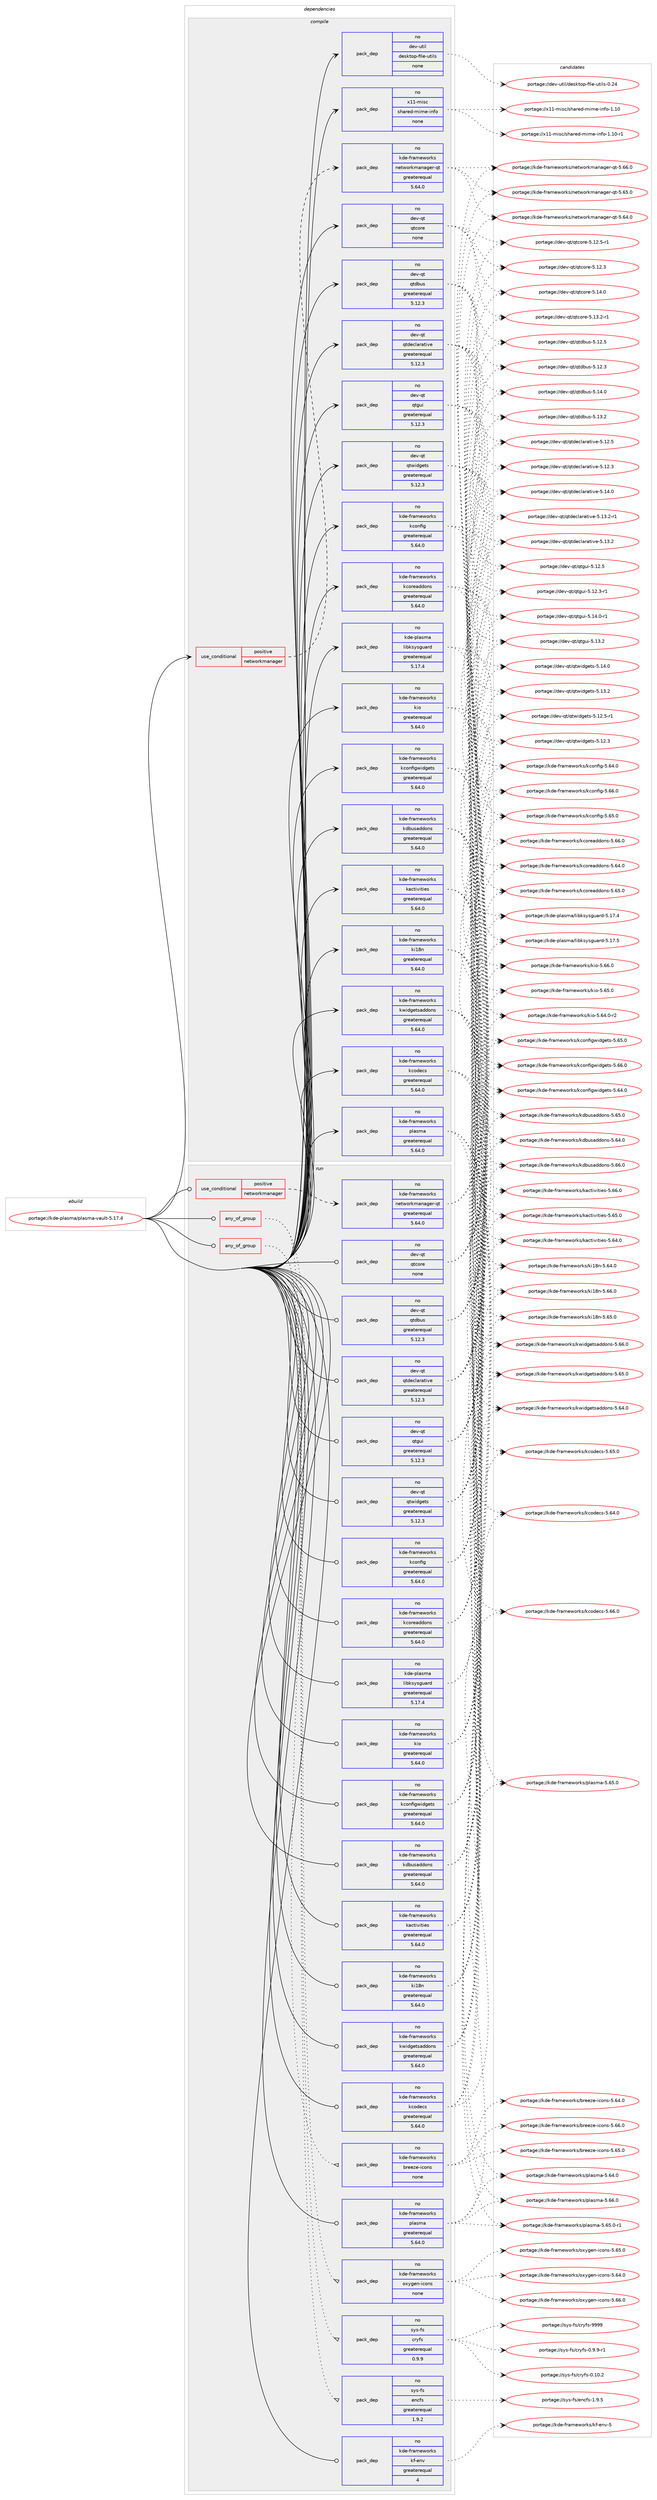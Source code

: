 digraph prolog {

# *************
# Graph options
# *************

newrank=true;
concentrate=true;
compound=true;
graph [rankdir=LR,fontname=Helvetica,fontsize=10,ranksep=1.5];#, ranksep=2.5, nodesep=0.2];
edge  [arrowhead=vee];
node  [fontname=Helvetica,fontsize=10];

# **********
# The ebuild
# **********

subgraph cluster_leftcol {
color=gray;
label=<<i>ebuild</i>>;
id [label="portage://kde-plasma/plasma-vault-5.17.4", color=red, width=4, href="../kde-plasma/plasma-vault-5.17.4.svg"];
}

# ****************
# The dependencies
# ****************

subgraph cluster_midcol {
color=gray;
label=<<i>dependencies</i>>;
subgraph cluster_compile {
fillcolor="#eeeeee";
style=filled;
label=<<i>compile</i>>;
subgraph cond54810 {
dependency239453 [label=<<TABLE BORDER="0" CELLBORDER="1" CELLSPACING="0" CELLPADDING="4"><TR><TD ROWSPAN="3" CELLPADDING="10">use_conditional</TD></TR><TR><TD>positive</TD></TR><TR><TD>networkmanager</TD></TR></TABLE>>, shape=none, color=red];
subgraph pack180935 {
dependency239454 [label=<<TABLE BORDER="0" CELLBORDER="1" CELLSPACING="0" CELLPADDING="4" WIDTH="220"><TR><TD ROWSPAN="6" CELLPADDING="30">pack_dep</TD></TR><TR><TD WIDTH="110">no</TD></TR><TR><TD>kde-frameworks</TD></TR><TR><TD>networkmanager-qt</TD></TR><TR><TD>greaterequal</TD></TR><TR><TD>5.64.0</TD></TR></TABLE>>, shape=none, color=blue];
}
dependency239453:e -> dependency239454:w [weight=20,style="dashed",arrowhead="vee"];
}
id:e -> dependency239453:w [weight=20,style="solid",arrowhead="vee"];
subgraph pack180936 {
dependency239455 [label=<<TABLE BORDER="0" CELLBORDER="1" CELLSPACING="0" CELLPADDING="4" WIDTH="220"><TR><TD ROWSPAN="6" CELLPADDING="30">pack_dep</TD></TR><TR><TD WIDTH="110">no</TD></TR><TR><TD>dev-qt</TD></TR><TR><TD>qtcore</TD></TR><TR><TD>none</TD></TR><TR><TD></TD></TR></TABLE>>, shape=none, color=blue];
}
id:e -> dependency239455:w [weight=20,style="solid",arrowhead="vee"];
subgraph pack180937 {
dependency239456 [label=<<TABLE BORDER="0" CELLBORDER="1" CELLSPACING="0" CELLPADDING="4" WIDTH="220"><TR><TD ROWSPAN="6" CELLPADDING="30">pack_dep</TD></TR><TR><TD WIDTH="110">no</TD></TR><TR><TD>dev-qt</TD></TR><TR><TD>qtdbus</TD></TR><TR><TD>greaterequal</TD></TR><TR><TD>5.12.3</TD></TR></TABLE>>, shape=none, color=blue];
}
id:e -> dependency239456:w [weight=20,style="solid",arrowhead="vee"];
subgraph pack180938 {
dependency239457 [label=<<TABLE BORDER="0" CELLBORDER="1" CELLSPACING="0" CELLPADDING="4" WIDTH="220"><TR><TD ROWSPAN="6" CELLPADDING="30">pack_dep</TD></TR><TR><TD WIDTH="110">no</TD></TR><TR><TD>dev-qt</TD></TR><TR><TD>qtdeclarative</TD></TR><TR><TD>greaterequal</TD></TR><TR><TD>5.12.3</TD></TR></TABLE>>, shape=none, color=blue];
}
id:e -> dependency239457:w [weight=20,style="solid",arrowhead="vee"];
subgraph pack180939 {
dependency239458 [label=<<TABLE BORDER="0" CELLBORDER="1" CELLSPACING="0" CELLPADDING="4" WIDTH="220"><TR><TD ROWSPAN="6" CELLPADDING="30">pack_dep</TD></TR><TR><TD WIDTH="110">no</TD></TR><TR><TD>dev-qt</TD></TR><TR><TD>qtgui</TD></TR><TR><TD>greaterequal</TD></TR><TR><TD>5.12.3</TD></TR></TABLE>>, shape=none, color=blue];
}
id:e -> dependency239458:w [weight=20,style="solid",arrowhead="vee"];
subgraph pack180940 {
dependency239459 [label=<<TABLE BORDER="0" CELLBORDER="1" CELLSPACING="0" CELLPADDING="4" WIDTH="220"><TR><TD ROWSPAN="6" CELLPADDING="30">pack_dep</TD></TR><TR><TD WIDTH="110">no</TD></TR><TR><TD>dev-qt</TD></TR><TR><TD>qtwidgets</TD></TR><TR><TD>greaterequal</TD></TR><TR><TD>5.12.3</TD></TR></TABLE>>, shape=none, color=blue];
}
id:e -> dependency239459:w [weight=20,style="solid",arrowhead="vee"];
subgraph pack180941 {
dependency239460 [label=<<TABLE BORDER="0" CELLBORDER="1" CELLSPACING="0" CELLPADDING="4" WIDTH="220"><TR><TD ROWSPAN="6" CELLPADDING="30">pack_dep</TD></TR><TR><TD WIDTH="110">no</TD></TR><TR><TD>dev-util</TD></TR><TR><TD>desktop-file-utils</TD></TR><TR><TD>none</TD></TR><TR><TD></TD></TR></TABLE>>, shape=none, color=blue];
}
id:e -> dependency239460:w [weight=20,style="solid",arrowhead="vee"];
subgraph pack180942 {
dependency239461 [label=<<TABLE BORDER="0" CELLBORDER="1" CELLSPACING="0" CELLPADDING="4" WIDTH="220"><TR><TD ROWSPAN="6" CELLPADDING="30">pack_dep</TD></TR><TR><TD WIDTH="110">no</TD></TR><TR><TD>kde-frameworks</TD></TR><TR><TD>kactivities</TD></TR><TR><TD>greaterequal</TD></TR><TR><TD>5.64.0</TD></TR></TABLE>>, shape=none, color=blue];
}
id:e -> dependency239461:w [weight=20,style="solid",arrowhead="vee"];
subgraph pack180943 {
dependency239462 [label=<<TABLE BORDER="0" CELLBORDER="1" CELLSPACING="0" CELLPADDING="4" WIDTH="220"><TR><TD ROWSPAN="6" CELLPADDING="30">pack_dep</TD></TR><TR><TD WIDTH="110">no</TD></TR><TR><TD>kde-frameworks</TD></TR><TR><TD>kcodecs</TD></TR><TR><TD>greaterequal</TD></TR><TR><TD>5.64.0</TD></TR></TABLE>>, shape=none, color=blue];
}
id:e -> dependency239462:w [weight=20,style="solid",arrowhead="vee"];
subgraph pack180944 {
dependency239463 [label=<<TABLE BORDER="0" CELLBORDER="1" CELLSPACING="0" CELLPADDING="4" WIDTH="220"><TR><TD ROWSPAN="6" CELLPADDING="30">pack_dep</TD></TR><TR><TD WIDTH="110">no</TD></TR><TR><TD>kde-frameworks</TD></TR><TR><TD>kconfig</TD></TR><TR><TD>greaterequal</TD></TR><TR><TD>5.64.0</TD></TR></TABLE>>, shape=none, color=blue];
}
id:e -> dependency239463:w [weight=20,style="solid",arrowhead="vee"];
subgraph pack180945 {
dependency239464 [label=<<TABLE BORDER="0" CELLBORDER="1" CELLSPACING="0" CELLPADDING="4" WIDTH="220"><TR><TD ROWSPAN="6" CELLPADDING="30">pack_dep</TD></TR><TR><TD WIDTH="110">no</TD></TR><TR><TD>kde-frameworks</TD></TR><TR><TD>kconfigwidgets</TD></TR><TR><TD>greaterequal</TD></TR><TR><TD>5.64.0</TD></TR></TABLE>>, shape=none, color=blue];
}
id:e -> dependency239464:w [weight=20,style="solid",arrowhead="vee"];
subgraph pack180946 {
dependency239465 [label=<<TABLE BORDER="0" CELLBORDER="1" CELLSPACING="0" CELLPADDING="4" WIDTH="220"><TR><TD ROWSPAN="6" CELLPADDING="30">pack_dep</TD></TR><TR><TD WIDTH="110">no</TD></TR><TR><TD>kde-frameworks</TD></TR><TR><TD>kcoreaddons</TD></TR><TR><TD>greaterequal</TD></TR><TR><TD>5.64.0</TD></TR></TABLE>>, shape=none, color=blue];
}
id:e -> dependency239465:w [weight=20,style="solid",arrowhead="vee"];
subgraph pack180947 {
dependency239466 [label=<<TABLE BORDER="0" CELLBORDER="1" CELLSPACING="0" CELLPADDING="4" WIDTH="220"><TR><TD ROWSPAN="6" CELLPADDING="30">pack_dep</TD></TR><TR><TD WIDTH="110">no</TD></TR><TR><TD>kde-frameworks</TD></TR><TR><TD>kdbusaddons</TD></TR><TR><TD>greaterequal</TD></TR><TR><TD>5.64.0</TD></TR></TABLE>>, shape=none, color=blue];
}
id:e -> dependency239466:w [weight=20,style="solid",arrowhead="vee"];
subgraph pack180948 {
dependency239467 [label=<<TABLE BORDER="0" CELLBORDER="1" CELLSPACING="0" CELLPADDING="4" WIDTH="220"><TR><TD ROWSPAN="6" CELLPADDING="30">pack_dep</TD></TR><TR><TD WIDTH="110">no</TD></TR><TR><TD>kde-frameworks</TD></TR><TR><TD>ki18n</TD></TR><TR><TD>greaterequal</TD></TR><TR><TD>5.64.0</TD></TR></TABLE>>, shape=none, color=blue];
}
id:e -> dependency239467:w [weight=20,style="solid",arrowhead="vee"];
subgraph pack180949 {
dependency239468 [label=<<TABLE BORDER="0" CELLBORDER="1" CELLSPACING="0" CELLPADDING="4" WIDTH="220"><TR><TD ROWSPAN="6" CELLPADDING="30">pack_dep</TD></TR><TR><TD WIDTH="110">no</TD></TR><TR><TD>kde-frameworks</TD></TR><TR><TD>kio</TD></TR><TR><TD>greaterequal</TD></TR><TR><TD>5.64.0</TD></TR></TABLE>>, shape=none, color=blue];
}
id:e -> dependency239468:w [weight=20,style="solid",arrowhead="vee"];
subgraph pack180950 {
dependency239469 [label=<<TABLE BORDER="0" CELLBORDER="1" CELLSPACING="0" CELLPADDING="4" WIDTH="220"><TR><TD ROWSPAN="6" CELLPADDING="30">pack_dep</TD></TR><TR><TD WIDTH="110">no</TD></TR><TR><TD>kde-frameworks</TD></TR><TR><TD>kwidgetsaddons</TD></TR><TR><TD>greaterequal</TD></TR><TR><TD>5.64.0</TD></TR></TABLE>>, shape=none, color=blue];
}
id:e -> dependency239469:w [weight=20,style="solid",arrowhead="vee"];
subgraph pack180951 {
dependency239470 [label=<<TABLE BORDER="0" CELLBORDER="1" CELLSPACING="0" CELLPADDING="4" WIDTH="220"><TR><TD ROWSPAN="6" CELLPADDING="30">pack_dep</TD></TR><TR><TD WIDTH="110">no</TD></TR><TR><TD>kde-frameworks</TD></TR><TR><TD>plasma</TD></TR><TR><TD>greaterequal</TD></TR><TR><TD>5.64.0</TD></TR></TABLE>>, shape=none, color=blue];
}
id:e -> dependency239470:w [weight=20,style="solid",arrowhead="vee"];
subgraph pack180952 {
dependency239471 [label=<<TABLE BORDER="0" CELLBORDER="1" CELLSPACING="0" CELLPADDING="4" WIDTH="220"><TR><TD ROWSPAN="6" CELLPADDING="30">pack_dep</TD></TR><TR><TD WIDTH="110">no</TD></TR><TR><TD>kde-plasma</TD></TR><TR><TD>libksysguard</TD></TR><TR><TD>greaterequal</TD></TR><TR><TD>5.17.4</TD></TR></TABLE>>, shape=none, color=blue];
}
id:e -> dependency239471:w [weight=20,style="solid",arrowhead="vee"];
subgraph pack180953 {
dependency239472 [label=<<TABLE BORDER="0" CELLBORDER="1" CELLSPACING="0" CELLPADDING="4" WIDTH="220"><TR><TD ROWSPAN="6" CELLPADDING="30">pack_dep</TD></TR><TR><TD WIDTH="110">no</TD></TR><TR><TD>x11-misc</TD></TR><TR><TD>shared-mime-info</TD></TR><TR><TD>none</TD></TR><TR><TD></TD></TR></TABLE>>, shape=none, color=blue];
}
id:e -> dependency239472:w [weight=20,style="solid",arrowhead="vee"];
}
subgraph cluster_compileandrun {
fillcolor="#eeeeee";
style=filled;
label=<<i>compile and run</i>>;
}
subgraph cluster_run {
fillcolor="#eeeeee";
style=filled;
label=<<i>run</i>>;
subgraph any3523 {
dependency239473 [label=<<TABLE BORDER="0" CELLBORDER="1" CELLSPACING="0" CELLPADDING="4"><TR><TD CELLPADDING="10">any_of_group</TD></TR></TABLE>>, shape=none, color=red];subgraph pack180954 {
dependency239474 [label=<<TABLE BORDER="0" CELLBORDER="1" CELLSPACING="0" CELLPADDING="4" WIDTH="220"><TR><TD ROWSPAN="6" CELLPADDING="30">pack_dep</TD></TR><TR><TD WIDTH="110">no</TD></TR><TR><TD>kde-frameworks</TD></TR><TR><TD>breeze-icons</TD></TR><TR><TD>none</TD></TR><TR><TD></TD></TR></TABLE>>, shape=none, color=blue];
}
dependency239473:e -> dependency239474:w [weight=20,style="dotted",arrowhead="oinv"];
subgraph pack180955 {
dependency239475 [label=<<TABLE BORDER="0" CELLBORDER="1" CELLSPACING="0" CELLPADDING="4" WIDTH="220"><TR><TD ROWSPAN="6" CELLPADDING="30">pack_dep</TD></TR><TR><TD WIDTH="110">no</TD></TR><TR><TD>kde-frameworks</TD></TR><TR><TD>oxygen-icons</TD></TR><TR><TD>none</TD></TR><TR><TD></TD></TR></TABLE>>, shape=none, color=blue];
}
dependency239473:e -> dependency239475:w [weight=20,style="dotted",arrowhead="oinv"];
}
id:e -> dependency239473:w [weight=20,style="solid",arrowhead="odot"];
subgraph any3524 {
dependency239476 [label=<<TABLE BORDER="0" CELLBORDER="1" CELLSPACING="0" CELLPADDING="4"><TR><TD CELLPADDING="10">any_of_group</TD></TR></TABLE>>, shape=none, color=red];subgraph pack180956 {
dependency239477 [label=<<TABLE BORDER="0" CELLBORDER="1" CELLSPACING="0" CELLPADDING="4" WIDTH="220"><TR><TD ROWSPAN="6" CELLPADDING="30">pack_dep</TD></TR><TR><TD WIDTH="110">no</TD></TR><TR><TD>sys-fs</TD></TR><TR><TD>cryfs</TD></TR><TR><TD>greaterequal</TD></TR><TR><TD>0.9.9</TD></TR></TABLE>>, shape=none, color=blue];
}
dependency239476:e -> dependency239477:w [weight=20,style="dotted",arrowhead="oinv"];
subgraph pack180957 {
dependency239478 [label=<<TABLE BORDER="0" CELLBORDER="1" CELLSPACING="0" CELLPADDING="4" WIDTH="220"><TR><TD ROWSPAN="6" CELLPADDING="30">pack_dep</TD></TR><TR><TD WIDTH="110">no</TD></TR><TR><TD>sys-fs</TD></TR><TR><TD>encfs</TD></TR><TR><TD>greaterequal</TD></TR><TR><TD>1.9.2</TD></TR></TABLE>>, shape=none, color=blue];
}
dependency239476:e -> dependency239478:w [weight=20,style="dotted",arrowhead="oinv"];
}
id:e -> dependency239476:w [weight=20,style="solid",arrowhead="odot"];
subgraph cond54811 {
dependency239479 [label=<<TABLE BORDER="0" CELLBORDER="1" CELLSPACING="0" CELLPADDING="4"><TR><TD ROWSPAN="3" CELLPADDING="10">use_conditional</TD></TR><TR><TD>positive</TD></TR><TR><TD>networkmanager</TD></TR></TABLE>>, shape=none, color=red];
subgraph pack180958 {
dependency239480 [label=<<TABLE BORDER="0" CELLBORDER="1" CELLSPACING="0" CELLPADDING="4" WIDTH="220"><TR><TD ROWSPAN="6" CELLPADDING="30">pack_dep</TD></TR><TR><TD WIDTH="110">no</TD></TR><TR><TD>kde-frameworks</TD></TR><TR><TD>networkmanager-qt</TD></TR><TR><TD>greaterequal</TD></TR><TR><TD>5.64.0</TD></TR></TABLE>>, shape=none, color=blue];
}
dependency239479:e -> dependency239480:w [weight=20,style="dashed",arrowhead="vee"];
}
id:e -> dependency239479:w [weight=20,style="solid",arrowhead="odot"];
subgraph pack180959 {
dependency239481 [label=<<TABLE BORDER="0" CELLBORDER="1" CELLSPACING="0" CELLPADDING="4" WIDTH="220"><TR><TD ROWSPAN="6" CELLPADDING="30">pack_dep</TD></TR><TR><TD WIDTH="110">no</TD></TR><TR><TD>dev-qt</TD></TR><TR><TD>qtcore</TD></TR><TR><TD>none</TD></TR><TR><TD></TD></TR></TABLE>>, shape=none, color=blue];
}
id:e -> dependency239481:w [weight=20,style="solid",arrowhead="odot"];
subgraph pack180960 {
dependency239482 [label=<<TABLE BORDER="0" CELLBORDER="1" CELLSPACING="0" CELLPADDING="4" WIDTH="220"><TR><TD ROWSPAN="6" CELLPADDING="30">pack_dep</TD></TR><TR><TD WIDTH="110">no</TD></TR><TR><TD>dev-qt</TD></TR><TR><TD>qtdbus</TD></TR><TR><TD>greaterequal</TD></TR><TR><TD>5.12.3</TD></TR></TABLE>>, shape=none, color=blue];
}
id:e -> dependency239482:w [weight=20,style="solid",arrowhead="odot"];
subgraph pack180961 {
dependency239483 [label=<<TABLE BORDER="0" CELLBORDER="1" CELLSPACING="0" CELLPADDING="4" WIDTH="220"><TR><TD ROWSPAN="6" CELLPADDING="30">pack_dep</TD></TR><TR><TD WIDTH="110">no</TD></TR><TR><TD>dev-qt</TD></TR><TR><TD>qtdeclarative</TD></TR><TR><TD>greaterequal</TD></TR><TR><TD>5.12.3</TD></TR></TABLE>>, shape=none, color=blue];
}
id:e -> dependency239483:w [weight=20,style="solid",arrowhead="odot"];
subgraph pack180962 {
dependency239484 [label=<<TABLE BORDER="0" CELLBORDER="1" CELLSPACING="0" CELLPADDING="4" WIDTH="220"><TR><TD ROWSPAN="6" CELLPADDING="30">pack_dep</TD></TR><TR><TD WIDTH="110">no</TD></TR><TR><TD>dev-qt</TD></TR><TR><TD>qtgui</TD></TR><TR><TD>greaterequal</TD></TR><TR><TD>5.12.3</TD></TR></TABLE>>, shape=none, color=blue];
}
id:e -> dependency239484:w [weight=20,style="solid",arrowhead="odot"];
subgraph pack180963 {
dependency239485 [label=<<TABLE BORDER="0" CELLBORDER="1" CELLSPACING="0" CELLPADDING="4" WIDTH="220"><TR><TD ROWSPAN="6" CELLPADDING="30">pack_dep</TD></TR><TR><TD WIDTH="110">no</TD></TR><TR><TD>dev-qt</TD></TR><TR><TD>qtwidgets</TD></TR><TR><TD>greaterequal</TD></TR><TR><TD>5.12.3</TD></TR></TABLE>>, shape=none, color=blue];
}
id:e -> dependency239485:w [weight=20,style="solid",arrowhead="odot"];
subgraph pack180964 {
dependency239486 [label=<<TABLE BORDER="0" CELLBORDER="1" CELLSPACING="0" CELLPADDING="4" WIDTH="220"><TR><TD ROWSPAN="6" CELLPADDING="30">pack_dep</TD></TR><TR><TD WIDTH="110">no</TD></TR><TR><TD>kde-frameworks</TD></TR><TR><TD>kactivities</TD></TR><TR><TD>greaterequal</TD></TR><TR><TD>5.64.0</TD></TR></TABLE>>, shape=none, color=blue];
}
id:e -> dependency239486:w [weight=20,style="solid",arrowhead="odot"];
subgraph pack180965 {
dependency239487 [label=<<TABLE BORDER="0" CELLBORDER="1" CELLSPACING="0" CELLPADDING="4" WIDTH="220"><TR><TD ROWSPAN="6" CELLPADDING="30">pack_dep</TD></TR><TR><TD WIDTH="110">no</TD></TR><TR><TD>kde-frameworks</TD></TR><TR><TD>kcodecs</TD></TR><TR><TD>greaterequal</TD></TR><TR><TD>5.64.0</TD></TR></TABLE>>, shape=none, color=blue];
}
id:e -> dependency239487:w [weight=20,style="solid",arrowhead="odot"];
subgraph pack180966 {
dependency239488 [label=<<TABLE BORDER="0" CELLBORDER="1" CELLSPACING="0" CELLPADDING="4" WIDTH="220"><TR><TD ROWSPAN="6" CELLPADDING="30">pack_dep</TD></TR><TR><TD WIDTH="110">no</TD></TR><TR><TD>kde-frameworks</TD></TR><TR><TD>kconfig</TD></TR><TR><TD>greaterequal</TD></TR><TR><TD>5.64.0</TD></TR></TABLE>>, shape=none, color=blue];
}
id:e -> dependency239488:w [weight=20,style="solid",arrowhead="odot"];
subgraph pack180967 {
dependency239489 [label=<<TABLE BORDER="0" CELLBORDER="1" CELLSPACING="0" CELLPADDING="4" WIDTH="220"><TR><TD ROWSPAN="6" CELLPADDING="30">pack_dep</TD></TR><TR><TD WIDTH="110">no</TD></TR><TR><TD>kde-frameworks</TD></TR><TR><TD>kconfigwidgets</TD></TR><TR><TD>greaterequal</TD></TR><TR><TD>5.64.0</TD></TR></TABLE>>, shape=none, color=blue];
}
id:e -> dependency239489:w [weight=20,style="solid",arrowhead="odot"];
subgraph pack180968 {
dependency239490 [label=<<TABLE BORDER="0" CELLBORDER="1" CELLSPACING="0" CELLPADDING="4" WIDTH="220"><TR><TD ROWSPAN="6" CELLPADDING="30">pack_dep</TD></TR><TR><TD WIDTH="110">no</TD></TR><TR><TD>kde-frameworks</TD></TR><TR><TD>kcoreaddons</TD></TR><TR><TD>greaterequal</TD></TR><TR><TD>5.64.0</TD></TR></TABLE>>, shape=none, color=blue];
}
id:e -> dependency239490:w [weight=20,style="solid",arrowhead="odot"];
subgraph pack180969 {
dependency239491 [label=<<TABLE BORDER="0" CELLBORDER="1" CELLSPACING="0" CELLPADDING="4" WIDTH="220"><TR><TD ROWSPAN="6" CELLPADDING="30">pack_dep</TD></TR><TR><TD WIDTH="110">no</TD></TR><TR><TD>kde-frameworks</TD></TR><TR><TD>kdbusaddons</TD></TR><TR><TD>greaterequal</TD></TR><TR><TD>5.64.0</TD></TR></TABLE>>, shape=none, color=blue];
}
id:e -> dependency239491:w [weight=20,style="solid",arrowhead="odot"];
subgraph pack180970 {
dependency239492 [label=<<TABLE BORDER="0" CELLBORDER="1" CELLSPACING="0" CELLPADDING="4" WIDTH="220"><TR><TD ROWSPAN="6" CELLPADDING="30">pack_dep</TD></TR><TR><TD WIDTH="110">no</TD></TR><TR><TD>kde-frameworks</TD></TR><TR><TD>kf-env</TD></TR><TR><TD>greaterequal</TD></TR><TR><TD>4</TD></TR></TABLE>>, shape=none, color=blue];
}
id:e -> dependency239492:w [weight=20,style="solid",arrowhead="odot"];
subgraph pack180971 {
dependency239493 [label=<<TABLE BORDER="0" CELLBORDER="1" CELLSPACING="0" CELLPADDING="4" WIDTH="220"><TR><TD ROWSPAN="6" CELLPADDING="30">pack_dep</TD></TR><TR><TD WIDTH="110">no</TD></TR><TR><TD>kde-frameworks</TD></TR><TR><TD>ki18n</TD></TR><TR><TD>greaterequal</TD></TR><TR><TD>5.64.0</TD></TR></TABLE>>, shape=none, color=blue];
}
id:e -> dependency239493:w [weight=20,style="solid",arrowhead="odot"];
subgraph pack180972 {
dependency239494 [label=<<TABLE BORDER="0" CELLBORDER="1" CELLSPACING="0" CELLPADDING="4" WIDTH="220"><TR><TD ROWSPAN="6" CELLPADDING="30">pack_dep</TD></TR><TR><TD WIDTH="110">no</TD></TR><TR><TD>kde-frameworks</TD></TR><TR><TD>kio</TD></TR><TR><TD>greaterequal</TD></TR><TR><TD>5.64.0</TD></TR></TABLE>>, shape=none, color=blue];
}
id:e -> dependency239494:w [weight=20,style="solid",arrowhead="odot"];
subgraph pack180973 {
dependency239495 [label=<<TABLE BORDER="0" CELLBORDER="1" CELLSPACING="0" CELLPADDING="4" WIDTH="220"><TR><TD ROWSPAN="6" CELLPADDING="30">pack_dep</TD></TR><TR><TD WIDTH="110">no</TD></TR><TR><TD>kde-frameworks</TD></TR><TR><TD>kwidgetsaddons</TD></TR><TR><TD>greaterequal</TD></TR><TR><TD>5.64.0</TD></TR></TABLE>>, shape=none, color=blue];
}
id:e -> dependency239495:w [weight=20,style="solid",arrowhead="odot"];
subgraph pack180974 {
dependency239496 [label=<<TABLE BORDER="0" CELLBORDER="1" CELLSPACING="0" CELLPADDING="4" WIDTH="220"><TR><TD ROWSPAN="6" CELLPADDING="30">pack_dep</TD></TR><TR><TD WIDTH="110">no</TD></TR><TR><TD>kde-frameworks</TD></TR><TR><TD>plasma</TD></TR><TR><TD>greaterequal</TD></TR><TR><TD>5.64.0</TD></TR></TABLE>>, shape=none, color=blue];
}
id:e -> dependency239496:w [weight=20,style="solid",arrowhead="odot"];
subgraph pack180975 {
dependency239497 [label=<<TABLE BORDER="0" CELLBORDER="1" CELLSPACING="0" CELLPADDING="4" WIDTH="220"><TR><TD ROWSPAN="6" CELLPADDING="30">pack_dep</TD></TR><TR><TD WIDTH="110">no</TD></TR><TR><TD>kde-plasma</TD></TR><TR><TD>libksysguard</TD></TR><TR><TD>greaterequal</TD></TR><TR><TD>5.17.4</TD></TR></TABLE>>, shape=none, color=blue];
}
id:e -> dependency239497:w [weight=20,style="solid",arrowhead="odot"];
}
}

# **************
# The candidates
# **************

subgraph cluster_choices {
rank=same;
color=gray;
label=<<i>candidates</i>>;

subgraph choice180935 {
color=black;
nodesep=1;
choice10710010145102114971091011191111141071154711010111611911111410710997110971031011144511311645534654544648 [label="portage://kde-frameworks/networkmanager-qt-5.66.0", color=red, width=4,href="../kde-frameworks/networkmanager-qt-5.66.0.svg"];
choice10710010145102114971091011191111141071154711010111611911111410710997110971031011144511311645534654534648 [label="portage://kde-frameworks/networkmanager-qt-5.65.0", color=red, width=4,href="../kde-frameworks/networkmanager-qt-5.65.0.svg"];
choice10710010145102114971091011191111141071154711010111611911111410710997110971031011144511311645534654524648 [label="portage://kde-frameworks/networkmanager-qt-5.64.0", color=red, width=4,href="../kde-frameworks/networkmanager-qt-5.64.0.svg"];
dependency239454:e -> choice10710010145102114971091011191111141071154711010111611911111410710997110971031011144511311645534654544648:w [style=dotted,weight="100"];
dependency239454:e -> choice10710010145102114971091011191111141071154711010111611911111410710997110971031011144511311645534654534648:w [style=dotted,weight="100"];
dependency239454:e -> choice10710010145102114971091011191111141071154711010111611911111410710997110971031011144511311645534654524648:w [style=dotted,weight="100"];
}
subgraph choice180936 {
color=black;
nodesep=1;
choice10010111845113116471131169911111410145534649524648 [label="portage://dev-qt/qtcore-5.14.0", color=red, width=4,href="../dev-qt/qtcore-5.14.0.svg"];
choice100101118451131164711311699111114101455346495146504511449 [label="portage://dev-qt/qtcore-5.13.2-r1", color=red, width=4,href="../dev-qt/qtcore-5.13.2-r1.svg"];
choice100101118451131164711311699111114101455346495046534511449 [label="portage://dev-qt/qtcore-5.12.5-r1", color=red, width=4,href="../dev-qt/qtcore-5.12.5-r1.svg"];
choice10010111845113116471131169911111410145534649504651 [label="portage://dev-qt/qtcore-5.12.3", color=red, width=4,href="../dev-qt/qtcore-5.12.3.svg"];
dependency239455:e -> choice10010111845113116471131169911111410145534649524648:w [style=dotted,weight="100"];
dependency239455:e -> choice100101118451131164711311699111114101455346495146504511449:w [style=dotted,weight="100"];
dependency239455:e -> choice100101118451131164711311699111114101455346495046534511449:w [style=dotted,weight="100"];
dependency239455:e -> choice10010111845113116471131169911111410145534649504651:w [style=dotted,weight="100"];
}
subgraph choice180937 {
color=black;
nodesep=1;
choice10010111845113116471131161009811711545534649524648 [label="portage://dev-qt/qtdbus-5.14.0", color=red, width=4,href="../dev-qt/qtdbus-5.14.0.svg"];
choice10010111845113116471131161009811711545534649514650 [label="portage://dev-qt/qtdbus-5.13.2", color=red, width=4,href="../dev-qt/qtdbus-5.13.2.svg"];
choice10010111845113116471131161009811711545534649504653 [label="portage://dev-qt/qtdbus-5.12.5", color=red, width=4,href="../dev-qt/qtdbus-5.12.5.svg"];
choice10010111845113116471131161009811711545534649504651 [label="portage://dev-qt/qtdbus-5.12.3", color=red, width=4,href="../dev-qt/qtdbus-5.12.3.svg"];
dependency239456:e -> choice10010111845113116471131161009811711545534649524648:w [style=dotted,weight="100"];
dependency239456:e -> choice10010111845113116471131161009811711545534649514650:w [style=dotted,weight="100"];
dependency239456:e -> choice10010111845113116471131161009811711545534649504653:w [style=dotted,weight="100"];
dependency239456:e -> choice10010111845113116471131161009811711545534649504651:w [style=dotted,weight="100"];
}
subgraph choice180938 {
color=black;
nodesep=1;
choice100101118451131164711311610010199108971149711610511810145534649524648 [label="portage://dev-qt/qtdeclarative-5.14.0", color=red, width=4,href="../dev-qt/qtdeclarative-5.14.0.svg"];
choice1001011184511311647113116100101991089711497116105118101455346495146504511449 [label="portage://dev-qt/qtdeclarative-5.13.2-r1", color=red, width=4,href="../dev-qt/qtdeclarative-5.13.2-r1.svg"];
choice100101118451131164711311610010199108971149711610511810145534649514650 [label="portage://dev-qt/qtdeclarative-5.13.2", color=red, width=4,href="../dev-qt/qtdeclarative-5.13.2.svg"];
choice100101118451131164711311610010199108971149711610511810145534649504653 [label="portage://dev-qt/qtdeclarative-5.12.5", color=red, width=4,href="../dev-qt/qtdeclarative-5.12.5.svg"];
choice100101118451131164711311610010199108971149711610511810145534649504651 [label="portage://dev-qt/qtdeclarative-5.12.3", color=red, width=4,href="../dev-qt/qtdeclarative-5.12.3.svg"];
dependency239457:e -> choice100101118451131164711311610010199108971149711610511810145534649524648:w [style=dotted,weight="100"];
dependency239457:e -> choice1001011184511311647113116100101991089711497116105118101455346495146504511449:w [style=dotted,weight="100"];
dependency239457:e -> choice100101118451131164711311610010199108971149711610511810145534649514650:w [style=dotted,weight="100"];
dependency239457:e -> choice100101118451131164711311610010199108971149711610511810145534649504653:w [style=dotted,weight="100"];
dependency239457:e -> choice100101118451131164711311610010199108971149711610511810145534649504651:w [style=dotted,weight="100"];
}
subgraph choice180939 {
color=black;
nodesep=1;
choice1001011184511311647113116103117105455346495246484511449 [label="portage://dev-qt/qtgui-5.14.0-r1", color=red, width=4,href="../dev-qt/qtgui-5.14.0-r1.svg"];
choice100101118451131164711311610311710545534649514650 [label="portage://dev-qt/qtgui-5.13.2", color=red, width=4,href="../dev-qt/qtgui-5.13.2.svg"];
choice100101118451131164711311610311710545534649504653 [label="portage://dev-qt/qtgui-5.12.5", color=red, width=4,href="../dev-qt/qtgui-5.12.5.svg"];
choice1001011184511311647113116103117105455346495046514511449 [label="portage://dev-qt/qtgui-5.12.3-r1", color=red, width=4,href="../dev-qt/qtgui-5.12.3-r1.svg"];
dependency239458:e -> choice1001011184511311647113116103117105455346495246484511449:w [style=dotted,weight="100"];
dependency239458:e -> choice100101118451131164711311610311710545534649514650:w [style=dotted,weight="100"];
dependency239458:e -> choice100101118451131164711311610311710545534649504653:w [style=dotted,weight="100"];
dependency239458:e -> choice1001011184511311647113116103117105455346495046514511449:w [style=dotted,weight="100"];
}
subgraph choice180940 {
color=black;
nodesep=1;
choice100101118451131164711311611910510010310111611545534649524648 [label="portage://dev-qt/qtwidgets-5.14.0", color=red, width=4,href="../dev-qt/qtwidgets-5.14.0.svg"];
choice100101118451131164711311611910510010310111611545534649514650 [label="portage://dev-qt/qtwidgets-5.13.2", color=red, width=4,href="../dev-qt/qtwidgets-5.13.2.svg"];
choice1001011184511311647113116119105100103101116115455346495046534511449 [label="portage://dev-qt/qtwidgets-5.12.5-r1", color=red, width=4,href="../dev-qt/qtwidgets-5.12.5-r1.svg"];
choice100101118451131164711311611910510010310111611545534649504651 [label="portage://dev-qt/qtwidgets-5.12.3", color=red, width=4,href="../dev-qt/qtwidgets-5.12.3.svg"];
dependency239459:e -> choice100101118451131164711311611910510010310111611545534649524648:w [style=dotted,weight="100"];
dependency239459:e -> choice100101118451131164711311611910510010310111611545534649514650:w [style=dotted,weight="100"];
dependency239459:e -> choice1001011184511311647113116119105100103101116115455346495046534511449:w [style=dotted,weight="100"];
dependency239459:e -> choice100101118451131164711311611910510010310111611545534649504651:w [style=dotted,weight="100"];
}
subgraph choice180941 {
color=black;
nodesep=1;
choice100101118451171161051084710010111510711611111245102105108101451171161051081154548465052 [label="portage://dev-util/desktop-file-utils-0.24", color=red, width=4,href="../dev-util/desktop-file-utils-0.24.svg"];
dependency239460:e -> choice100101118451171161051084710010111510711611111245102105108101451171161051081154548465052:w [style=dotted,weight="100"];
}
subgraph choice180942 {
color=black;
nodesep=1;
choice107100101451021149710910111911111410711547107979911610511810511610510111545534654544648 [label="portage://kde-frameworks/kactivities-5.66.0", color=red, width=4,href="../kde-frameworks/kactivities-5.66.0.svg"];
choice107100101451021149710910111911111410711547107979911610511810511610510111545534654534648 [label="portage://kde-frameworks/kactivities-5.65.0", color=red, width=4,href="../kde-frameworks/kactivities-5.65.0.svg"];
choice107100101451021149710910111911111410711547107979911610511810511610510111545534654524648 [label="portage://kde-frameworks/kactivities-5.64.0", color=red, width=4,href="../kde-frameworks/kactivities-5.64.0.svg"];
dependency239461:e -> choice107100101451021149710910111911111410711547107979911610511810511610510111545534654544648:w [style=dotted,weight="100"];
dependency239461:e -> choice107100101451021149710910111911111410711547107979911610511810511610510111545534654534648:w [style=dotted,weight="100"];
dependency239461:e -> choice107100101451021149710910111911111410711547107979911610511810511610510111545534654524648:w [style=dotted,weight="100"];
}
subgraph choice180943 {
color=black;
nodesep=1;
choice107100101451021149710910111911111410711547107991111001019911545534654544648 [label="portage://kde-frameworks/kcodecs-5.66.0", color=red, width=4,href="../kde-frameworks/kcodecs-5.66.0.svg"];
choice107100101451021149710910111911111410711547107991111001019911545534654534648 [label="portage://kde-frameworks/kcodecs-5.65.0", color=red, width=4,href="../kde-frameworks/kcodecs-5.65.0.svg"];
choice107100101451021149710910111911111410711547107991111001019911545534654524648 [label="portage://kde-frameworks/kcodecs-5.64.0", color=red, width=4,href="../kde-frameworks/kcodecs-5.64.0.svg"];
dependency239462:e -> choice107100101451021149710910111911111410711547107991111001019911545534654544648:w [style=dotted,weight="100"];
dependency239462:e -> choice107100101451021149710910111911111410711547107991111001019911545534654534648:w [style=dotted,weight="100"];
dependency239462:e -> choice107100101451021149710910111911111410711547107991111001019911545534654524648:w [style=dotted,weight="100"];
}
subgraph choice180944 {
color=black;
nodesep=1;
choice1071001014510211497109101119111114107115471079911111010210510345534654544648 [label="portage://kde-frameworks/kconfig-5.66.0", color=red, width=4,href="../kde-frameworks/kconfig-5.66.0.svg"];
choice1071001014510211497109101119111114107115471079911111010210510345534654534648 [label="portage://kde-frameworks/kconfig-5.65.0", color=red, width=4,href="../kde-frameworks/kconfig-5.65.0.svg"];
choice1071001014510211497109101119111114107115471079911111010210510345534654524648 [label="portage://kde-frameworks/kconfig-5.64.0", color=red, width=4,href="../kde-frameworks/kconfig-5.64.0.svg"];
dependency239463:e -> choice1071001014510211497109101119111114107115471079911111010210510345534654544648:w [style=dotted,weight="100"];
dependency239463:e -> choice1071001014510211497109101119111114107115471079911111010210510345534654534648:w [style=dotted,weight="100"];
dependency239463:e -> choice1071001014510211497109101119111114107115471079911111010210510345534654524648:w [style=dotted,weight="100"];
}
subgraph choice180945 {
color=black;
nodesep=1;
choice1071001014510211497109101119111114107115471079911111010210510311910510010310111611545534654544648 [label="portage://kde-frameworks/kconfigwidgets-5.66.0", color=red, width=4,href="../kde-frameworks/kconfigwidgets-5.66.0.svg"];
choice1071001014510211497109101119111114107115471079911111010210510311910510010310111611545534654534648 [label="portage://kde-frameworks/kconfigwidgets-5.65.0", color=red, width=4,href="../kde-frameworks/kconfigwidgets-5.65.0.svg"];
choice1071001014510211497109101119111114107115471079911111010210510311910510010310111611545534654524648 [label="portage://kde-frameworks/kconfigwidgets-5.64.0", color=red, width=4,href="../kde-frameworks/kconfigwidgets-5.64.0.svg"];
dependency239464:e -> choice1071001014510211497109101119111114107115471079911111010210510311910510010310111611545534654544648:w [style=dotted,weight="100"];
dependency239464:e -> choice1071001014510211497109101119111114107115471079911111010210510311910510010310111611545534654534648:w [style=dotted,weight="100"];
dependency239464:e -> choice1071001014510211497109101119111114107115471079911111010210510311910510010310111611545534654524648:w [style=dotted,weight="100"];
}
subgraph choice180946 {
color=black;
nodesep=1;
choice107100101451021149710910111911111410711547107991111141019710010011111011545534654544648 [label="portage://kde-frameworks/kcoreaddons-5.66.0", color=red, width=4,href="../kde-frameworks/kcoreaddons-5.66.0.svg"];
choice107100101451021149710910111911111410711547107991111141019710010011111011545534654534648 [label="portage://kde-frameworks/kcoreaddons-5.65.0", color=red, width=4,href="../kde-frameworks/kcoreaddons-5.65.0.svg"];
choice107100101451021149710910111911111410711547107991111141019710010011111011545534654524648 [label="portage://kde-frameworks/kcoreaddons-5.64.0", color=red, width=4,href="../kde-frameworks/kcoreaddons-5.64.0.svg"];
dependency239465:e -> choice107100101451021149710910111911111410711547107991111141019710010011111011545534654544648:w [style=dotted,weight="100"];
dependency239465:e -> choice107100101451021149710910111911111410711547107991111141019710010011111011545534654534648:w [style=dotted,weight="100"];
dependency239465:e -> choice107100101451021149710910111911111410711547107991111141019710010011111011545534654524648:w [style=dotted,weight="100"];
}
subgraph choice180947 {
color=black;
nodesep=1;
choice107100101451021149710910111911111410711547107100981171159710010011111011545534654544648 [label="portage://kde-frameworks/kdbusaddons-5.66.0", color=red, width=4,href="../kde-frameworks/kdbusaddons-5.66.0.svg"];
choice107100101451021149710910111911111410711547107100981171159710010011111011545534654534648 [label="portage://kde-frameworks/kdbusaddons-5.65.0", color=red, width=4,href="../kde-frameworks/kdbusaddons-5.65.0.svg"];
choice107100101451021149710910111911111410711547107100981171159710010011111011545534654524648 [label="portage://kde-frameworks/kdbusaddons-5.64.0", color=red, width=4,href="../kde-frameworks/kdbusaddons-5.64.0.svg"];
dependency239466:e -> choice107100101451021149710910111911111410711547107100981171159710010011111011545534654544648:w [style=dotted,weight="100"];
dependency239466:e -> choice107100101451021149710910111911111410711547107100981171159710010011111011545534654534648:w [style=dotted,weight="100"];
dependency239466:e -> choice107100101451021149710910111911111410711547107100981171159710010011111011545534654524648:w [style=dotted,weight="100"];
}
subgraph choice180948 {
color=black;
nodesep=1;
choice107100101451021149710910111911111410711547107105495611045534654544648 [label="portage://kde-frameworks/ki18n-5.66.0", color=red, width=4,href="../kde-frameworks/ki18n-5.66.0.svg"];
choice107100101451021149710910111911111410711547107105495611045534654534648 [label="portage://kde-frameworks/ki18n-5.65.0", color=red, width=4,href="../kde-frameworks/ki18n-5.65.0.svg"];
choice107100101451021149710910111911111410711547107105495611045534654524648 [label="portage://kde-frameworks/ki18n-5.64.0", color=red, width=4,href="../kde-frameworks/ki18n-5.64.0.svg"];
dependency239467:e -> choice107100101451021149710910111911111410711547107105495611045534654544648:w [style=dotted,weight="100"];
dependency239467:e -> choice107100101451021149710910111911111410711547107105495611045534654534648:w [style=dotted,weight="100"];
dependency239467:e -> choice107100101451021149710910111911111410711547107105495611045534654524648:w [style=dotted,weight="100"];
}
subgraph choice180949 {
color=black;
nodesep=1;
choice10710010145102114971091011191111141071154710710511145534654544648 [label="portage://kde-frameworks/kio-5.66.0", color=red, width=4,href="../kde-frameworks/kio-5.66.0.svg"];
choice10710010145102114971091011191111141071154710710511145534654534648 [label="portage://kde-frameworks/kio-5.65.0", color=red, width=4,href="../kde-frameworks/kio-5.65.0.svg"];
choice107100101451021149710910111911111410711547107105111455346545246484511450 [label="portage://kde-frameworks/kio-5.64.0-r2", color=red, width=4,href="../kde-frameworks/kio-5.64.0-r2.svg"];
dependency239468:e -> choice10710010145102114971091011191111141071154710710511145534654544648:w [style=dotted,weight="100"];
dependency239468:e -> choice10710010145102114971091011191111141071154710710511145534654534648:w [style=dotted,weight="100"];
dependency239468:e -> choice107100101451021149710910111911111410711547107105111455346545246484511450:w [style=dotted,weight="100"];
}
subgraph choice180950 {
color=black;
nodesep=1;
choice1071001014510211497109101119111114107115471071191051001031011161159710010011111011545534654544648 [label="portage://kde-frameworks/kwidgetsaddons-5.66.0", color=red, width=4,href="../kde-frameworks/kwidgetsaddons-5.66.0.svg"];
choice1071001014510211497109101119111114107115471071191051001031011161159710010011111011545534654534648 [label="portage://kde-frameworks/kwidgetsaddons-5.65.0", color=red, width=4,href="../kde-frameworks/kwidgetsaddons-5.65.0.svg"];
choice1071001014510211497109101119111114107115471071191051001031011161159710010011111011545534654524648 [label="portage://kde-frameworks/kwidgetsaddons-5.64.0", color=red, width=4,href="../kde-frameworks/kwidgetsaddons-5.64.0.svg"];
dependency239469:e -> choice1071001014510211497109101119111114107115471071191051001031011161159710010011111011545534654544648:w [style=dotted,weight="100"];
dependency239469:e -> choice1071001014510211497109101119111114107115471071191051001031011161159710010011111011545534654534648:w [style=dotted,weight="100"];
dependency239469:e -> choice1071001014510211497109101119111114107115471071191051001031011161159710010011111011545534654524648:w [style=dotted,weight="100"];
}
subgraph choice180951 {
color=black;
nodesep=1;
choice107100101451021149710910111911111410711547112108971151099745534654544648 [label="portage://kde-frameworks/plasma-5.66.0", color=red, width=4,href="../kde-frameworks/plasma-5.66.0.svg"];
choice1071001014510211497109101119111114107115471121089711510997455346545346484511449 [label="portage://kde-frameworks/plasma-5.65.0-r1", color=red, width=4,href="../kde-frameworks/plasma-5.65.0-r1.svg"];
choice107100101451021149710910111911111410711547112108971151099745534654534648 [label="portage://kde-frameworks/plasma-5.65.0", color=red, width=4,href="../kde-frameworks/plasma-5.65.0.svg"];
choice107100101451021149710910111911111410711547112108971151099745534654524648 [label="portage://kde-frameworks/plasma-5.64.0", color=red, width=4,href="../kde-frameworks/plasma-5.64.0.svg"];
dependency239470:e -> choice107100101451021149710910111911111410711547112108971151099745534654544648:w [style=dotted,weight="100"];
dependency239470:e -> choice1071001014510211497109101119111114107115471121089711510997455346545346484511449:w [style=dotted,weight="100"];
dependency239470:e -> choice107100101451021149710910111911111410711547112108971151099745534654534648:w [style=dotted,weight="100"];
dependency239470:e -> choice107100101451021149710910111911111410711547112108971151099745534654524648:w [style=dotted,weight="100"];
}
subgraph choice180952 {
color=black;
nodesep=1;
choice10710010145112108971151099747108105981071151211151031179711410045534649554653 [label="portage://kde-plasma/libksysguard-5.17.5", color=red, width=4,href="../kde-plasma/libksysguard-5.17.5.svg"];
choice10710010145112108971151099747108105981071151211151031179711410045534649554652 [label="portage://kde-plasma/libksysguard-5.17.4", color=red, width=4,href="../kde-plasma/libksysguard-5.17.4.svg"];
dependency239471:e -> choice10710010145112108971151099747108105981071151211151031179711410045534649554653:w [style=dotted,weight="100"];
dependency239471:e -> choice10710010145112108971151099747108105981071151211151031179711410045534649554652:w [style=dotted,weight="100"];
}
subgraph choice180953 {
color=black;
nodesep=1;
choice120494945109105115994711510497114101100451091051091014510511010211145494649484511449 [label="portage://x11-misc/shared-mime-info-1.10-r1", color=red, width=4,href="../x11-misc/shared-mime-info-1.10-r1.svg"];
choice12049494510910511599471151049711410110045109105109101451051101021114549464948 [label="portage://x11-misc/shared-mime-info-1.10", color=red, width=4,href="../x11-misc/shared-mime-info-1.10.svg"];
dependency239472:e -> choice120494945109105115994711510497114101100451091051091014510511010211145494649484511449:w [style=dotted,weight="100"];
dependency239472:e -> choice12049494510910511599471151049711410110045109105109101451051101021114549464948:w [style=dotted,weight="100"];
}
subgraph choice180954 {
color=black;
nodesep=1;
choice10710010145102114971091011191111141071154798114101101122101451059911111011545534654544648 [label="portage://kde-frameworks/breeze-icons-5.66.0", color=red, width=4,href="../kde-frameworks/breeze-icons-5.66.0.svg"];
choice10710010145102114971091011191111141071154798114101101122101451059911111011545534654534648 [label="portage://kde-frameworks/breeze-icons-5.65.0", color=red, width=4,href="../kde-frameworks/breeze-icons-5.65.0.svg"];
choice10710010145102114971091011191111141071154798114101101122101451059911111011545534654524648 [label="portage://kde-frameworks/breeze-icons-5.64.0", color=red, width=4,href="../kde-frameworks/breeze-icons-5.64.0.svg"];
dependency239474:e -> choice10710010145102114971091011191111141071154798114101101122101451059911111011545534654544648:w [style=dotted,weight="100"];
dependency239474:e -> choice10710010145102114971091011191111141071154798114101101122101451059911111011545534654534648:w [style=dotted,weight="100"];
dependency239474:e -> choice10710010145102114971091011191111141071154798114101101122101451059911111011545534654524648:w [style=dotted,weight="100"];
}
subgraph choice180955 {
color=black;
nodesep=1;
choice107100101451021149710910111911111410711547111120121103101110451059911111011545534654544648 [label="portage://kde-frameworks/oxygen-icons-5.66.0", color=red, width=4,href="../kde-frameworks/oxygen-icons-5.66.0.svg"];
choice107100101451021149710910111911111410711547111120121103101110451059911111011545534654534648 [label="portage://kde-frameworks/oxygen-icons-5.65.0", color=red, width=4,href="../kde-frameworks/oxygen-icons-5.65.0.svg"];
choice107100101451021149710910111911111410711547111120121103101110451059911111011545534654524648 [label="portage://kde-frameworks/oxygen-icons-5.64.0", color=red, width=4,href="../kde-frameworks/oxygen-icons-5.64.0.svg"];
dependency239475:e -> choice107100101451021149710910111911111410711547111120121103101110451059911111011545534654544648:w [style=dotted,weight="100"];
dependency239475:e -> choice107100101451021149710910111911111410711547111120121103101110451059911111011545534654534648:w [style=dotted,weight="100"];
dependency239475:e -> choice107100101451021149710910111911111410711547111120121103101110451059911111011545534654524648:w [style=dotted,weight="100"];
}
subgraph choice180956 {
color=black;
nodesep=1;
choice1151211154510211547991141211021154557575757 [label="portage://sys-fs/cryfs-9999", color=red, width=4,href="../sys-fs/cryfs-9999.svg"];
choice1151211154510211547991141211021154548465746574511449 [label="portage://sys-fs/cryfs-0.9.9-r1", color=red, width=4,href="../sys-fs/cryfs-0.9.9-r1.svg"];
choice11512111545102115479911412110211545484649484650 [label="portage://sys-fs/cryfs-0.10.2", color=red, width=4,href="../sys-fs/cryfs-0.10.2.svg"];
dependency239477:e -> choice1151211154510211547991141211021154557575757:w [style=dotted,weight="100"];
dependency239477:e -> choice1151211154510211547991141211021154548465746574511449:w [style=dotted,weight="100"];
dependency239477:e -> choice11512111545102115479911412110211545484649484650:w [style=dotted,weight="100"];
}
subgraph choice180957 {
color=black;
nodesep=1;
choice115121115451021154710111099102115454946574653 [label="portage://sys-fs/encfs-1.9.5", color=red, width=4,href="../sys-fs/encfs-1.9.5.svg"];
dependency239478:e -> choice115121115451021154710111099102115454946574653:w [style=dotted,weight="100"];
}
subgraph choice180958 {
color=black;
nodesep=1;
choice10710010145102114971091011191111141071154711010111611911111410710997110971031011144511311645534654544648 [label="portage://kde-frameworks/networkmanager-qt-5.66.0", color=red, width=4,href="../kde-frameworks/networkmanager-qt-5.66.0.svg"];
choice10710010145102114971091011191111141071154711010111611911111410710997110971031011144511311645534654534648 [label="portage://kde-frameworks/networkmanager-qt-5.65.0", color=red, width=4,href="../kde-frameworks/networkmanager-qt-5.65.0.svg"];
choice10710010145102114971091011191111141071154711010111611911111410710997110971031011144511311645534654524648 [label="portage://kde-frameworks/networkmanager-qt-5.64.0", color=red, width=4,href="../kde-frameworks/networkmanager-qt-5.64.0.svg"];
dependency239480:e -> choice10710010145102114971091011191111141071154711010111611911111410710997110971031011144511311645534654544648:w [style=dotted,weight="100"];
dependency239480:e -> choice10710010145102114971091011191111141071154711010111611911111410710997110971031011144511311645534654534648:w [style=dotted,weight="100"];
dependency239480:e -> choice10710010145102114971091011191111141071154711010111611911111410710997110971031011144511311645534654524648:w [style=dotted,weight="100"];
}
subgraph choice180959 {
color=black;
nodesep=1;
choice10010111845113116471131169911111410145534649524648 [label="portage://dev-qt/qtcore-5.14.0", color=red, width=4,href="../dev-qt/qtcore-5.14.0.svg"];
choice100101118451131164711311699111114101455346495146504511449 [label="portage://dev-qt/qtcore-5.13.2-r1", color=red, width=4,href="../dev-qt/qtcore-5.13.2-r1.svg"];
choice100101118451131164711311699111114101455346495046534511449 [label="portage://dev-qt/qtcore-5.12.5-r1", color=red, width=4,href="../dev-qt/qtcore-5.12.5-r1.svg"];
choice10010111845113116471131169911111410145534649504651 [label="portage://dev-qt/qtcore-5.12.3", color=red, width=4,href="../dev-qt/qtcore-5.12.3.svg"];
dependency239481:e -> choice10010111845113116471131169911111410145534649524648:w [style=dotted,weight="100"];
dependency239481:e -> choice100101118451131164711311699111114101455346495146504511449:w [style=dotted,weight="100"];
dependency239481:e -> choice100101118451131164711311699111114101455346495046534511449:w [style=dotted,weight="100"];
dependency239481:e -> choice10010111845113116471131169911111410145534649504651:w [style=dotted,weight="100"];
}
subgraph choice180960 {
color=black;
nodesep=1;
choice10010111845113116471131161009811711545534649524648 [label="portage://dev-qt/qtdbus-5.14.0", color=red, width=4,href="../dev-qt/qtdbus-5.14.0.svg"];
choice10010111845113116471131161009811711545534649514650 [label="portage://dev-qt/qtdbus-5.13.2", color=red, width=4,href="../dev-qt/qtdbus-5.13.2.svg"];
choice10010111845113116471131161009811711545534649504653 [label="portage://dev-qt/qtdbus-5.12.5", color=red, width=4,href="../dev-qt/qtdbus-5.12.5.svg"];
choice10010111845113116471131161009811711545534649504651 [label="portage://dev-qt/qtdbus-5.12.3", color=red, width=4,href="../dev-qt/qtdbus-5.12.3.svg"];
dependency239482:e -> choice10010111845113116471131161009811711545534649524648:w [style=dotted,weight="100"];
dependency239482:e -> choice10010111845113116471131161009811711545534649514650:w [style=dotted,weight="100"];
dependency239482:e -> choice10010111845113116471131161009811711545534649504653:w [style=dotted,weight="100"];
dependency239482:e -> choice10010111845113116471131161009811711545534649504651:w [style=dotted,weight="100"];
}
subgraph choice180961 {
color=black;
nodesep=1;
choice100101118451131164711311610010199108971149711610511810145534649524648 [label="portage://dev-qt/qtdeclarative-5.14.0", color=red, width=4,href="../dev-qt/qtdeclarative-5.14.0.svg"];
choice1001011184511311647113116100101991089711497116105118101455346495146504511449 [label="portage://dev-qt/qtdeclarative-5.13.2-r1", color=red, width=4,href="../dev-qt/qtdeclarative-5.13.2-r1.svg"];
choice100101118451131164711311610010199108971149711610511810145534649514650 [label="portage://dev-qt/qtdeclarative-5.13.2", color=red, width=4,href="../dev-qt/qtdeclarative-5.13.2.svg"];
choice100101118451131164711311610010199108971149711610511810145534649504653 [label="portage://dev-qt/qtdeclarative-5.12.5", color=red, width=4,href="../dev-qt/qtdeclarative-5.12.5.svg"];
choice100101118451131164711311610010199108971149711610511810145534649504651 [label="portage://dev-qt/qtdeclarative-5.12.3", color=red, width=4,href="../dev-qt/qtdeclarative-5.12.3.svg"];
dependency239483:e -> choice100101118451131164711311610010199108971149711610511810145534649524648:w [style=dotted,weight="100"];
dependency239483:e -> choice1001011184511311647113116100101991089711497116105118101455346495146504511449:w [style=dotted,weight="100"];
dependency239483:e -> choice100101118451131164711311610010199108971149711610511810145534649514650:w [style=dotted,weight="100"];
dependency239483:e -> choice100101118451131164711311610010199108971149711610511810145534649504653:w [style=dotted,weight="100"];
dependency239483:e -> choice100101118451131164711311610010199108971149711610511810145534649504651:w [style=dotted,weight="100"];
}
subgraph choice180962 {
color=black;
nodesep=1;
choice1001011184511311647113116103117105455346495246484511449 [label="portage://dev-qt/qtgui-5.14.0-r1", color=red, width=4,href="../dev-qt/qtgui-5.14.0-r1.svg"];
choice100101118451131164711311610311710545534649514650 [label="portage://dev-qt/qtgui-5.13.2", color=red, width=4,href="../dev-qt/qtgui-5.13.2.svg"];
choice100101118451131164711311610311710545534649504653 [label="portage://dev-qt/qtgui-5.12.5", color=red, width=4,href="../dev-qt/qtgui-5.12.5.svg"];
choice1001011184511311647113116103117105455346495046514511449 [label="portage://dev-qt/qtgui-5.12.3-r1", color=red, width=4,href="../dev-qt/qtgui-5.12.3-r1.svg"];
dependency239484:e -> choice1001011184511311647113116103117105455346495246484511449:w [style=dotted,weight="100"];
dependency239484:e -> choice100101118451131164711311610311710545534649514650:w [style=dotted,weight="100"];
dependency239484:e -> choice100101118451131164711311610311710545534649504653:w [style=dotted,weight="100"];
dependency239484:e -> choice1001011184511311647113116103117105455346495046514511449:w [style=dotted,weight="100"];
}
subgraph choice180963 {
color=black;
nodesep=1;
choice100101118451131164711311611910510010310111611545534649524648 [label="portage://dev-qt/qtwidgets-5.14.0", color=red, width=4,href="../dev-qt/qtwidgets-5.14.0.svg"];
choice100101118451131164711311611910510010310111611545534649514650 [label="portage://dev-qt/qtwidgets-5.13.2", color=red, width=4,href="../dev-qt/qtwidgets-5.13.2.svg"];
choice1001011184511311647113116119105100103101116115455346495046534511449 [label="portage://dev-qt/qtwidgets-5.12.5-r1", color=red, width=4,href="../dev-qt/qtwidgets-5.12.5-r1.svg"];
choice100101118451131164711311611910510010310111611545534649504651 [label="portage://dev-qt/qtwidgets-5.12.3", color=red, width=4,href="../dev-qt/qtwidgets-5.12.3.svg"];
dependency239485:e -> choice100101118451131164711311611910510010310111611545534649524648:w [style=dotted,weight="100"];
dependency239485:e -> choice100101118451131164711311611910510010310111611545534649514650:w [style=dotted,weight="100"];
dependency239485:e -> choice1001011184511311647113116119105100103101116115455346495046534511449:w [style=dotted,weight="100"];
dependency239485:e -> choice100101118451131164711311611910510010310111611545534649504651:w [style=dotted,weight="100"];
}
subgraph choice180964 {
color=black;
nodesep=1;
choice107100101451021149710910111911111410711547107979911610511810511610510111545534654544648 [label="portage://kde-frameworks/kactivities-5.66.0", color=red, width=4,href="../kde-frameworks/kactivities-5.66.0.svg"];
choice107100101451021149710910111911111410711547107979911610511810511610510111545534654534648 [label="portage://kde-frameworks/kactivities-5.65.0", color=red, width=4,href="../kde-frameworks/kactivities-5.65.0.svg"];
choice107100101451021149710910111911111410711547107979911610511810511610510111545534654524648 [label="portage://kde-frameworks/kactivities-5.64.0", color=red, width=4,href="../kde-frameworks/kactivities-5.64.0.svg"];
dependency239486:e -> choice107100101451021149710910111911111410711547107979911610511810511610510111545534654544648:w [style=dotted,weight="100"];
dependency239486:e -> choice107100101451021149710910111911111410711547107979911610511810511610510111545534654534648:w [style=dotted,weight="100"];
dependency239486:e -> choice107100101451021149710910111911111410711547107979911610511810511610510111545534654524648:w [style=dotted,weight="100"];
}
subgraph choice180965 {
color=black;
nodesep=1;
choice107100101451021149710910111911111410711547107991111001019911545534654544648 [label="portage://kde-frameworks/kcodecs-5.66.0", color=red, width=4,href="../kde-frameworks/kcodecs-5.66.0.svg"];
choice107100101451021149710910111911111410711547107991111001019911545534654534648 [label="portage://kde-frameworks/kcodecs-5.65.0", color=red, width=4,href="../kde-frameworks/kcodecs-5.65.0.svg"];
choice107100101451021149710910111911111410711547107991111001019911545534654524648 [label="portage://kde-frameworks/kcodecs-5.64.0", color=red, width=4,href="../kde-frameworks/kcodecs-5.64.0.svg"];
dependency239487:e -> choice107100101451021149710910111911111410711547107991111001019911545534654544648:w [style=dotted,weight="100"];
dependency239487:e -> choice107100101451021149710910111911111410711547107991111001019911545534654534648:w [style=dotted,weight="100"];
dependency239487:e -> choice107100101451021149710910111911111410711547107991111001019911545534654524648:w [style=dotted,weight="100"];
}
subgraph choice180966 {
color=black;
nodesep=1;
choice1071001014510211497109101119111114107115471079911111010210510345534654544648 [label="portage://kde-frameworks/kconfig-5.66.0", color=red, width=4,href="../kde-frameworks/kconfig-5.66.0.svg"];
choice1071001014510211497109101119111114107115471079911111010210510345534654534648 [label="portage://kde-frameworks/kconfig-5.65.0", color=red, width=4,href="../kde-frameworks/kconfig-5.65.0.svg"];
choice1071001014510211497109101119111114107115471079911111010210510345534654524648 [label="portage://kde-frameworks/kconfig-5.64.0", color=red, width=4,href="../kde-frameworks/kconfig-5.64.0.svg"];
dependency239488:e -> choice1071001014510211497109101119111114107115471079911111010210510345534654544648:w [style=dotted,weight="100"];
dependency239488:e -> choice1071001014510211497109101119111114107115471079911111010210510345534654534648:w [style=dotted,weight="100"];
dependency239488:e -> choice1071001014510211497109101119111114107115471079911111010210510345534654524648:w [style=dotted,weight="100"];
}
subgraph choice180967 {
color=black;
nodesep=1;
choice1071001014510211497109101119111114107115471079911111010210510311910510010310111611545534654544648 [label="portage://kde-frameworks/kconfigwidgets-5.66.0", color=red, width=4,href="../kde-frameworks/kconfigwidgets-5.66.0.svg"];
choice1071001014510211497109101119111114107115471079911111010210510311910510010310111611545534654534648 [label="portage://kde-frameworks/kconfigwidgets-5.65.0", color=red, width=4,href="../kde-frameworks/kconfigwidgets-5.65.0.svg"];
choice1071001014510211497109101119111114107115471079911111010210510311910510010310111611545534654524648 [label="portage://kde-frameworks/kconfigwidgets-5.64.0", color=red, width=4,href="../kde-frameworks/kconfigwidgets-5.64.0.svg"];
dependency239489:e -> choice1071001014510211497109101119111114107115471079911111010210510311910510010310111611545534654544648:w [style=dotted,weight="100"];
dependency239489:e -> choice1071001014510211497109101119111114107115471079911111010210510311910510010310111611545534654534648:w [style=dotted,weight="100"];
dependency239489:e -> choice1071001014510211497109101119111114107115471079911111010210510311910510010310111611545534654524648:w [style=dotted,weight="100"];
}
subgraph choice180968 {
color=black;
nodesep=1;
choice107100101451021149710910111911111410711547107991111141019710010011111011545534654544648 [label="portage://kde-frameworks/kcoreaddons-5.66.0", color=red, width=4,href="../kde-frameworks/kcoreaddons-5.66.0.svg"];
choice107100101451021149710910111911111410711547107991111141019710010011111011545534654534648 [label="portage://kde-frameworks/kcoreaddons-5.65.0", color=red, width=4,href="../kde-frameworks/kcoreaddons-5.65.0.svg"];
choice107100101451021149710910111911111410711547107991111141019710010011111011545534654524648 [label="portage://kde-frameworks/kcoreaddons-5.64.0", color=red, width=4,href="../kde-frameworks/kcoreaddons-5.64.0.svg"];
dependency239490:e -> choice107100101451021149710910111911111410711547107991111141019710010011111011545534654544648:w [style=dotted,weight="100"];
dependency239490:e -> choice107100101451021149710910111911111410711547107991111141019710010011111011545534654534648:w [style=dotted,weight="100"];
dependency239490:e -> choice107100101451021149710910111911111410711547107991111141019710010011111011545534654524648:w [style=dotted,weight="100"];
}
subgraph choice180969 {
color=black;
nodesep=1;
choice107100101451021149710910111911111410711547107100981171159710010011111011545534654544648 [label="portage://kde-frameworks/kdbusaddons-5.66.0", color=red, width=4,href="../kde-frameworks/kdbusaddons-5.66.0.svg"];
choice107100101451021149710910111911111410711547107100981171159710010011111011545534654534648 [label="portage://kde-frameworks/kdbusaddons-5.65.0", color=red, width=4,href="../kde-frameworks/kdbusaddons-5.65.0.svg"];
choice107100101451021149710910111911111410711547107100981171159710010011111011545534654524648 [label="portage://kde-frameworks/kdbusaddons-5.64.0", color=red, width=4,href="../kde-frameworks/kdbusaddons-5.64.0.svg"];
dependency239491:e -> choice107100101451021149710910111911111410711547107100981171159710010011111011545534654544648:w [style=dotted,weight="100"];
dependency239491:e -> choice107100101451021149710910111911111410711547107100981171159710010011111011545534654534648:w [style=dotted,weight="100"];
dependency239491:e -> choice107100101451021149710910111911111410711547107100981171159710010011111011545534654524648:w [style=dotted,weight="100"];
}
subgraph choice180970 {
color=black;
nodesep=1;
choice107100101451021149710910111911111410711547107102451011101184553 [label="portage://kde-frameworks/kf-env-5", color=red, width=4,href="../kde-frameworks/kf-env-5.svg"];
dependency239492:e -> choice107100101451021149710910111911111410711547107102451011101184553:w [style=dotted,weight="100"];
}
subgraph choice180971 {
color=black;
nodesep=1;
choice107100101451021149710910111911111410711547107105495611045534654544648 [label="portage://kde-frameworks/ki18n-5.66.0", color=red, width=4,href="../kde-frameworks/ki18n-5.66.0.svg"];
choice107100101451021149710910111911111410711547107105495611045534654534648 [label="portage://kde-frameworks/ki18n-5.65.0", color=red, width=4,href="../kde-frameworks/ki18n-5.65.0.svg"];
choice107100101451021149710910111911111410711547107105495611045534654524648 [label="portage://kde-frameworks/ki18n-5.64.0", color=red, width=4,href="../kde-frameworks/ki18n-5.64.0.svg"];
dependency239493:e -> choice107100101451021149710910111911111410711547107105495611045534654544648:w [style=dotted,weight="100"];
dependency239493:e -> choice107100101451021149710910111911111410711547107105495611045534654534648:w [style=dotted,weight="100"];
dependency239493:e -> choice107100101451021149710910111911111410711547107105495611045534654524648:w [style=dotted,weight="100"];
}
subgraph choice180972 {
color=black;
nodesep=1;
choice10710010145102114971091011191111141071154710710511145534654544648 [label="portage://kde-frameworks/kio-5.66.0", color=red, width=4,href="../kde-frameworks/kio-5.66.0.svg"];
choice10710010145102114971091011191111141071154710710511145534654534648 [label="portage://kde-frameworks/kio-5.65.0", color=red, width=4,href="../kde-frameworks/kio-5.65.0.svg"];
choice107100101451021149710910111911111410711547107105111455346545246484511450 [label="portage://kde-frameworks/kio-5.64.0-r2", color=red, width=4,href="../kde-frameworks/kio-5.64.0-r2.svg"];
dependency239494:e -> choice10710010145102114971091011191111141071154710710511145534654544648:w [style=dotted,weight="100"];
dependency239494:e -> choice10710010145102114971091011191111141071154710710511145534654534648:w [style=dotted,weight="100"];
dependency239494:e -> choice107100101451021149710910111911111410711547107105111455346545246484511450:w [style=dotted,weight="100"];
}
subgraph choice180973 {
color=black;
nodesep=1;
choice1071001014510211497109101119111114107115471071191051001031011161159710010011111011545534654544648 [label="portage://kde-frameworks/kwidgetsaddons-5.66.0", color=red, width=4,href="../kde-frameworks/kwidgetsaddons-5.66.0.svg"];
choice1071001014510211497109101119111114107115471071191051001031011161159710010011111011545534654534648 [label="portage://kde-frameworks/kwidgetsaddons-5.65.0", color=red, width=4,href="../kde-frameworks/kwidgetsaddons-5.65.0.svg"];
choice1071001014510211497109101119111114107115471071191051001031011161159710010011111011545534654524648 [label="portage://kde-frameworks/kwidgetsaddons-5.64.0", color=red, width=4,href="../kde-frameworks/kwidgetsaddons-5.64.0.svg"];
dependency239495:e -> choice1071001014510211497109101119111114107115471071191051001031011161159710010011111011545534654544648:w [style=dotted,weight="100"];
dependency239495:e -> choice1071001014510211497109101119111114107115471071191051001031011161159710010011111011545534654534648:w [style=dotted,weight="100"];
dependency239495:e -> choice1071001014510211497109101119111114107115471071191051001031011161159710010011111011545534654524648:w [style=dotted,weight="100"];
}
subgraph choice180974 {
color=black;
nodesep=1;
choice107100101451021149710910111911111410711547112108971151099745534654544648 [label="portage://kde-frameworks/plasma-5.66.0", color=red, width=4,href="../kde-frameworks/plasma-5.66.0.svg"];
choice1071001014510211497109101119111114107115471121089711510997455346545346484511449 [label="portage://kde-frameworks/plasma-5.65.0-r1", color=red, width=4,href="../kde-frameworks/plasma-5.65.0-r1.svg"];
choice107100101451021149710910111911111410711547112108971151099745534654534648 [label="portage://kde-frameworks/plasma-5.65.0", color=red, width=4,href="../kde-frameworks/plasma-5.65.0.svg"];
choice107100101451021149710910111911111410711547112108971151099745534654524648 [label="portage://kde-frameworks/plasma-5.64.0", color=red, width=4,href="../kde-frameworks/plasma-5.64.0.svg"];
dependency239496:e -> choice107100101451021149710910111911111410711547112108971151099745534654544648:w [style=dotted,weight="100"];
dependency239496:e -> choice1071001014510211497109101119111114107115471121089711510997455346545346484511449:w [style=dotted,weight="100"];
dependency239496:e -> choice107100101451021149710910111911111410711547112108971151099745534654534648:w [style=dotted,weight="100"];
dependency239496:e -> choice107100101451021149710910111911111410711547112108971151099745534654524648:w [style=dotted,weight="100"];
}
subgraph choice180975 {
color=black;
nodesep=1;
choice10710010145112108971151099747108105981071151211151031179711410045534649554653 [label="portage://kde-plasma/libksysguard-5.17.5", color=red, width=4,href="../kde-plasma/libksysguard-5.17.5.svg"];
choice10710010145112108971151099747108105981071151211151031179711410045534649554652 [label="portage://kde-plasma/libksysguard-5.17.4", color=red, width=4,href="../kde-plasma/libksysguard-5.17.4.svg"];
dependency239497:e -> choice10710010145112108971151099747108105981071151211151031179711410045534649554653:w [style=dotted,weight="100"];
dependency239497:e -> choice10710010145112108971151099747108105981071151211151031179711410045534649554652:w [style=dotted,weight="100"];
}
}

}
